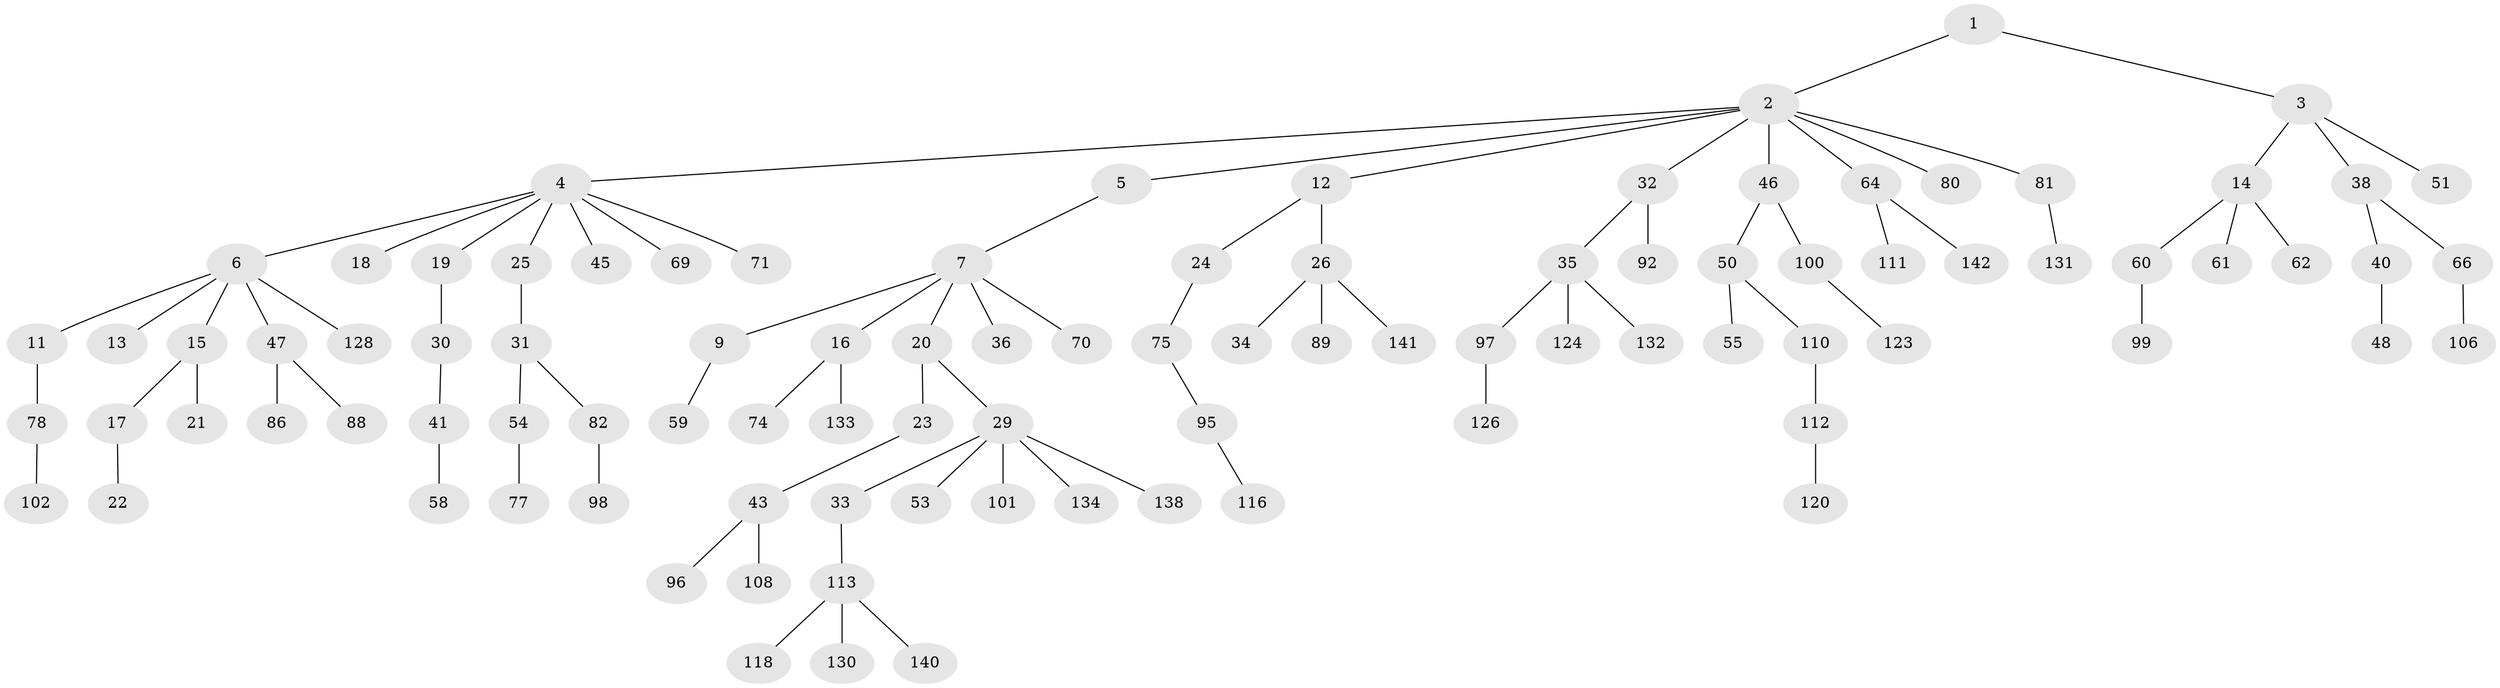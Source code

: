 // Generated by graph-tools (version 1.1) at 2025/24/03/03/25 07:24:05]
// undirected, 96 vertices, 95 edges
graph export_dot {
graph [start="1"]
  node [color=gray90,style=filled];
  1 [super="+114"];
  2 [super="+63"];
  3 [super="+28"];
  4 [super="+39"];
  5 [super="+76"];
  6 [super="+10"];
  7 [super="+8"];
  9;
  11 [super="+107"];
  12 [super="+94"];
  13 [super="+83"];
  14 [super="+56"];
  15 [super="+37"];
  16 [super="+27"];
  17;
  18 [super="+65"];
  19;
  20;
  21;
  22 [super="+105"];
  23;
  24 [super="+44"];
  25;
  26 [super="+72"];
  29 [super="+42"];
  30 [super="+127"];
  31 [super="+52"];
  32 [super="+87"];
  33 [super="+104"];
  34;
  35 [super="+57"];
  36;
  38 [super="+73"];
  40 [super="+93"];
  41;
  43 [super="+84"];
  45;
  46 [super="+85"];
  47 [super="+79"];
  48 [super="+49"];
  50 [super="+91"];
  51 [super="+119"];
  53;
  54;
  55;
  58;
  59 [super="+68"];
  60 [super="+67"];
  61 [super="+117"];
  62;
  64;
  66 [super="+103"];
  69;
  70;
  71 [super="+125"];
  74;
  75 [super="+90"];
  77;
  78 [super="+139"];
  80;
  81;
  82;
  86;
  88;
  89;
  92 [super="+135"];
  95 [super="+129"];
  96;
  97;
  98 [super="+137"];
  99 [super="+115"];
  100 [super="+109"];
  101;
  102;
  106;
  108;
  110;
  111;
  112 [super="+122"];
  113 [super="+121"];
  116 [super="+136"];
  118;
  120;
  123;
  124;
  126;
  128;
  130;
  131;
  132;
  133;
  134;
  138;
  140;
  141;
  142;
  1 -- 2;
  1 -- 3;
  2 -- 4;
  2 -- 5;
  2 -- 12;
  2 -- 32;
  2 -- 46;
  2 -- 64;
  2 -- 80;
  2 -- 81;
  3 -- 14;
  3 -- 51;
  3 -- 38;
  4 -- 6;
  4 -- 18;
  4 -- 19;
  4 -- 25;
  4 -- 45;
  4 -- 71;
  4 -- 69;
  5 -- 7;
  6 -- 11;
  6 -- 47;
  6 -- 128;
  6 -- 13;
  6 -- 15;
  7 -- 9;
  7 -- 16;
  7 -- 36;
  7 -- 20;
  7 -- 70;
  9 -- 59;
  11 -- 78;
  12 -- 24;
  12 -- 26;
  14 -- 60;
  14 -- 62;
  14 -- 61;
  15 -- 17;
  15 -- 21;
  16 -- 74;
  16 -- 133;
  17 -- 22;
  19 -- 30;
  20 -- 23;
  20 -- 29;
  23 -- 43;
  24 -- 75;
  25 -- 31;
  26 -- 34;
  26 -- 89;
  26 -- 141;
  29 -- 33;
  29 -- 53;
  29 -- 134;
  29 -- 138;
  29 -- 101;
  30 -- 41;
  31 -- 82;
  31 -- 54;
  32 -- 35;
  32 -- 92;
  33 -- 113;
  35 -- 97;
  35 -- 124;
  35 -- 132;
  38 -- 40;
  38 -- 66;
  40 -- 48;
  41 -- 58;
  43 -- 108;
  43 -- 96;
  46 -- 50;
  46 -- 100;
  47 -- 88;
  47 -- 86;
  50 -- 55;
  50 -- 110;
  54 -- 77;
  60 -- 99;
  64 -- 111;
  64 -- 142;
  66 -- 106;
  75 -- 95;
  78 -- 102;
  81 -- 131;
  82 -- 98;
  95 -- 116;
  97 -- 126;
  100 -- 123;
  110 -- 112;
  112 -- 120;
  113 -- 118;
  113 -- 130;
  113 -- 140;
}
